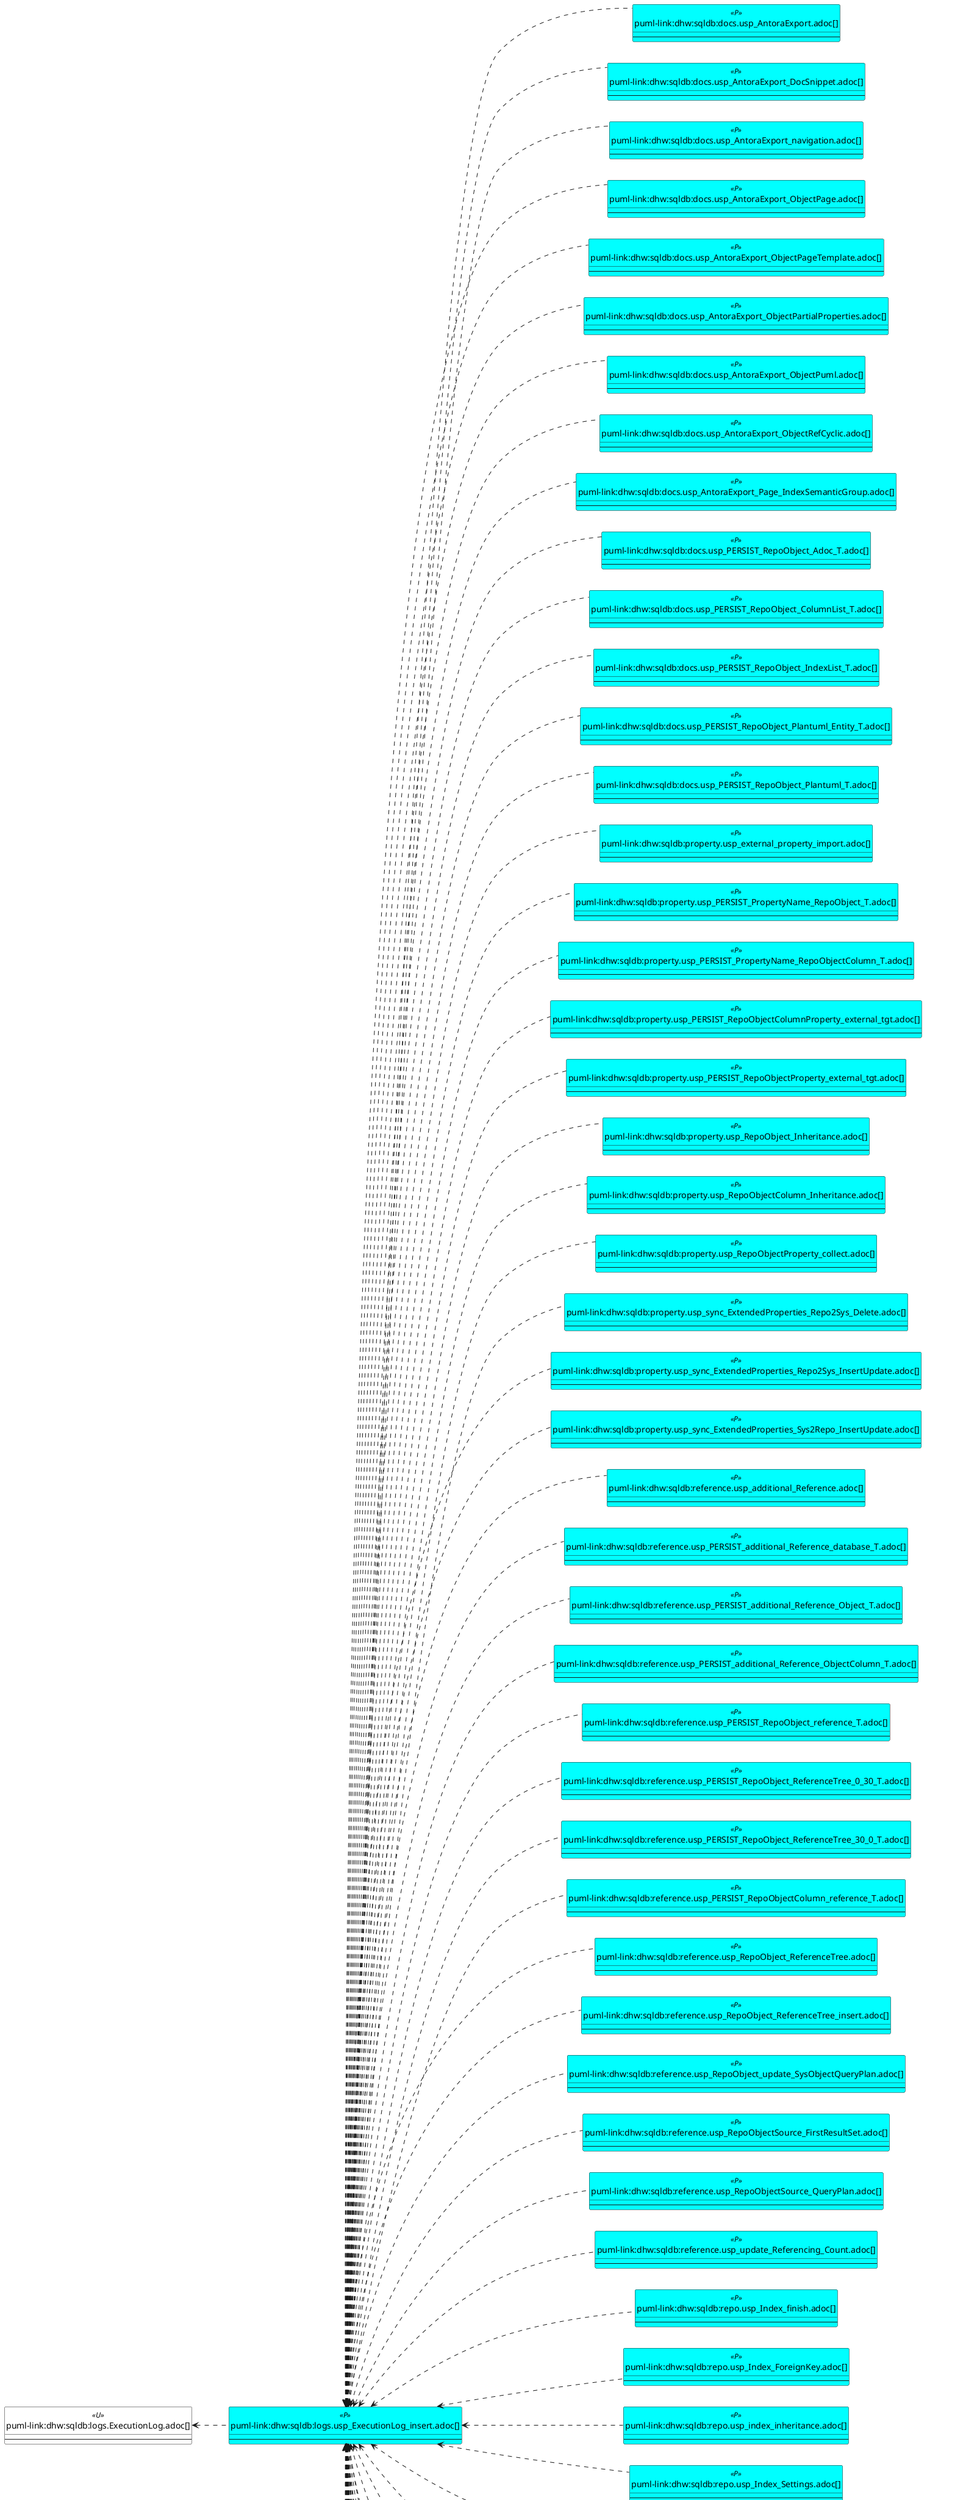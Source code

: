 @startuml
left to right direction
'top to bottom direction
hide circle
'avoide "." issues:
set namespaceSeparator none


skinparam class {
  BackgroundColor White
  BackgroundColor<<FN>> Yellow
  BackgroundColor<<FS>> Yellow
  BackgroundColor<<FT>> LightGray
  BackgroundColor<<IF>> Yellow
  BackgroundColor<<IS>> Yellow
  BackgroundColor<<P>> Aqua
  BackgroundColor<<PC>> Aqua
  BackgroundColor<<SN>> Yellow
  BackgroundColor<<SO>> SlateBlue
  BackgroundColor<<TF>> LightGray
  BackgroundColor<<TR>> Tomato
  BackgroundColor<<U>> White
  BackgroundColor<<V>> WhiteSmoke
  BackgroundColor<<X>> Aqua
  BackgroundColor<<external>> AliceBlue
}


entity "puml-link:dhw:sqldb:docs.usp_AntoraExport.adoc[]" as docs.usp_AntoraExport << P >> {
  --
}

entity "puml-link:dhw:sqldb:docs.usp_AntoraExport_DocSnippet.adoc[]" as docs.usp_AntoraExport_DocSnippet << P >> {
  --
}

entity "puml-link:dhw:sqldb:docs.usp_AntoraExport_navigation.adoc[]" as docs.usp_AntoraExport_navigation << P >> {
  --
}

entity "puml-link:dhw:sqldb:docs.usp_AntoraExport_ObjectPage.adoc[]" as docs.usp_AntoraExport_ObjectPage << P >> {
  --
}

entity "puml-link:dhw:sqldb:docs.usp_AntoraExport_ObjectPageTemplate.adoc[]" as docs.usp_AntoraExport_ObjectPageTemplate << P >> {
  --
}

entity "puml-link:dhw:sqldb:docs.usp_AntoraExport_ObjectPartialProperties.adoc[]" as docs.usp_AntoraExport_ObjectPartialProperties << P >> {
  --
}

entity "puml-link:dhw:sqldb:docs.usp_AntoraExport_ObjectPuml.adoc[]" as docs.usp_AntoraExport_ObjectPuml << P >> {
  --
}

entity "puml-link:dhw:sqldb:docs.usp_AntoraExport_ObjectRefCyclic.adoc[]" as docs.usp_AntoraExport_ObjectRefCyclic << P >> {
  --
}

entity "puml-link:dhw:sqldb:docs.usp_AntoraExport_Page_IndexSemanticGroup.adoc[]" as docs.usp_AntoraExport_Page_IndexSemanticGroup << P >> {
  --
}

entity "puml-link:dhw:sqldb:docs.usp_PERSIST_RepoObject_Adoc_T.adoc[]" as docs.usp_PERSIST_RepoObject_Adoc_T << P >> {
  --
}

entity "puml-link:dhw:sqldb:docs.usp_PERSIST_RepoObject_ColumnList_T.adoc[]" as docs.usp_PERSIST_RepoObject_ColumnList_T << P >> {
  --
}

entity "puml-link:dhw:sqldb:docs.usp_PERSIST_RepoObject_IndexList_T.adoc[]" as docs.usp_PERSIST_RepoObject_IndexList_T << P >> {
  --
}

entity "puml-link:dhw:sqldb:docs.usp_PERSIST_RepoObject_Plantuml_Entity_T.adoc[]" as docs.usp_PERSIST_RepoObject_Plantuml_Entity_T << P >> {
  --
}

entity "puml-link:dhw:sqldb:docs.usp_PERSIST_RepoObject_Plantuml_T.adoc[]" as docs.usp_PERSIST_RepoObject_Plantuml_T << P >> {
  --
}

entity "puml-link:dhw:sqldb:logs.ExecutionLog.adoc[]" as logs.ExecutionLog << U >> {
  --
}

entity "puml-link:dhw:sqldb:logs.usp_ExecutionLog_insert.adoc[]" as logs.usp_ExecutionLog_insert << P >> {
  --
}

entity "puml-link:dhw:sqldb:property.usp_external_property_import.adoc[]" as property.usp_external_property_import << P >> {
  --
}

entity "puml-link:dhw:sqldb:property.usp_PERSIST_PropertyName_RepoObject_T.adoc[]" as property.usp_PERSIST_PropertyName_RepoObject_T << P >> {
  --
}

entity "puml-link:dhw:sqldb:property.usp_PERSIST_PropertyName_RepoObjectColumn_T.adoc[]" as property.usp_PERSIST_PropertyName_RepoObjectColumn_T << P >> {
  --
}

entity "puml-link:dhw:sqldb:property.usp_PERSIST_RepoObjectColumnProperty_external_tgt.adoc[]" as property.usp_PERSIST_RepoObjectColumnProperty_external_tgt << P >> {
  --
}

entity "puml-link:dhw:sqldb:property.usp_PERSIST_RepoObjectProperty_external_tgt.adoc[]" as property.usp_PERSIST_RepoObjectProperty_external_tgt << P >> {
  --
}

entity "puml-link:dhw:sqldb:property.usp_RepoObject_Inheritance.adoc[]" as property.usp_RepoObject_Inheritance << P >> {
  --
}

entity "puml-link:dhw:sqldb:property.usp_RepoObjectColumn_Inheritance.adoc[]" as property.usp_RepoObjectColumn_Inheritance << P >> {
  --
}

entity "puml-link:dhw:sqldb:property.usp_RepoObjectProperty_collect.adoc[]" as property.usp_RepoObjectProperty_collect << P >> {
  --
}

entity "puml-link:dhw:sqldb:property.usp_sync_ExtendedProperties_Repo2Sys_Delete.adoc[]" as property.usp_sync_ExtendedProperties_Repo2Sys_Delete << P >> {
  --
}

entity "puml-link:dhw:sqldb:property.usp_sync_ExtendedProperties_Repo2Sys_InsertUpdate.adoc[]" as property.usp_sync_ExtendedProperties_Repo2Sys_InsertUpdate << P >> {
  --
}

entity "puml-link:dhw:sqldb:property.usp_sync_ExtendedProperties_Sys2Repo_InsertUpdate.adoc[]" as property.usp_sync_ExtendedProperties_Sys2Repo_InsertUpdate << P >> {
  --
}

entity "puml-link:dhw:sqldb:reference.usp_additional_Reference.adoc[]" as reference.usp_additional_Reference << P >> {
  --
}

entity "puml-link:dhw:sqldb:reference.usp_PERSIST_additional_Reference_database_T.adoc[]" as reference.usp_PERSIST_additional_Reference_database_T << P >> {
  --
}

entity "puml-link:dhw:sqldb:reference.usp_PERSIST_additional_Reference_Object_T.adoc[]" as reference.usp_PERSIST_additional_Reference_Object_T << P >> {
  --
}

entity "puml-link:dhw:sqldb:reference.usp_PERSIST_additional_Reference_ObjectColumn_T.adoc[]" as reference.usp_PERSIST_additional_Reference_ObjectColumn_T << P >> {
  --
}

entity "puml-link:dhw:sqldb:reference.usp_PERSIST_RepoObject_reference_T.adoc[]" as reference.usp_PERSIST_RepoObject_reference_T << P >> {
  --
}

entity "puml-link:dhw:sqldb:reference.usp_PERSIST_RepoObject_ReferenceTree_0_30_T.adoc[]" as reference.usp_PERSIST_RepoObject_ReferenceTree_0_30_T << P >> {
  --
}

entity "puml-link:dhw:sqldb:reference.usp_PERSIST_RepoObject_ReferenceTree_30_0_T.adoc[]" as reference.usp_PERSIST_RepoObject_ReferenceTree_30_0_T << P >> {
  --
}

entity "puml-link:dhw:sqldb:reference.usp_PERSIST_RepoObjectColumn_reference_T.adoc[]" as reference.usp_PERSIST_RepoObjectColumn_reference_T << P >> {
  --
}

entity "puml-link:dhw:sqldb:reference.usp_RepoObject_ReferenceTree.adoc[]" as reference.usp_RepoObject_ReferenceTree << P >> {
  --
}

entity "puml-link:dhw:sqldb:reference.usp_RepoObject_ReferenceTree_insert.adoc[]" as reference.usp_RepoObject_ReferenceTree_insert << P >> {
  --
}

entity "puml-link:dhw:sqldb:reference.usp_RepoObject_update_SysObjectQueryPlan.adoc[]" as reference.usp_RepoObject_update_SysObjectQueryPlan << P >> {
  --
}

entity "puml-link:dhw:sqldb:reference.usp_RepoObjectSource_FirstResultSet.adoc[]" as reference.usp_RepoObjectSource_FirstResultSet << P >> {
  --
}

entity "puml-link:dhw:sqldb:reference.usp_RepoObjectSource_QueryPlan.adoc[]" as reference.usp_RepoObjectSource_QueryPlan << P >> {
  --
}

entity "puml-link:dhw:sqldb:reference.usp_update_Referencing_Count.adoc[]" as reference.usp_update_Referencing_Count << P >> {
  --
}

entity "puml-link:dhw:sqldb:repo.usp_Index_finish.adoc[]" as repo.usp_Index_finish << P >> {
  --
}

entity "puml-link:dhw:sqldb:repo.usp_Index_ForeignKey.adoc[]" as repo.usp_Index_ForeignKey << P >> {
  --
}

entity "puml-link:dhw:sqldb:repo.usp_index_inheritance.adoc[]" as repo.usp_index_inheritance << P >> {
  --
}

entity "puml-link:dhw:sqldb:repo.usp_Index_Settings.adoc[]" as repo.usp_Index_Settings << P >> {
  --
}

entity "puml-link:dhw:sqldb:repo.usp_Index_virtual_set.adoc[]" as repo.usp_Index_virtual_set << P >> {
  --
}

entity "puml-link:dhw:sqldb:repo.usp_main.adoc[]" as repo.usp_main << P >> {
  --
}

entity "puml-link:dhw:sqldb:repo.usp_PERSIST_ForeignKey_Indexes_union_T.adoc[]" as repo.usp_PERSIST_ForeignKey_Indexes_union_T << P >> {
  --
}

entity "puml-link:dhw:sqldb:repo.usp_PERSIST_Index_ColumList_T.adoc[]" as repo.usp_PERSIST_Index_ColumList_T << P >> {
  --
}

entity "puml-link:dhw:sqldb:repo.usp_PERSIST_Index_ssas_T.adoc[]" as repo.usp_PERSIST_Index_ssas_T << P >> {
  --
}

entity "puml-link:dhw:sqldb:repo.usp_PERSIST_IndexColumn_ReferencedReferencing_HasFullColumnsInReferencing_T.adoc[]" as repo.usp_PERSIST_IndexColumn_ReferencedReferencing_HasFullColumnsInReferencing_T << P >> {
  --
}

entity "puml-link:dhw:sqldb:repo.usp_PERSIST_IndexColumn_ssas_T.adoc[]" as repo.usp_PERSIST_IndexColumn_ssas_T << P >> {
  --
}

entity "puml-link:dhw:sqldb:repo.usp_PERSIST_IndexColumn_union_T.adoc[]" as repo.usp_PERSIST_IndexColumn_union_T << P >> {
  --
}

entity "puml-link:dhw:sqldb:repo.usp_PERSIST_RepoObject_external_tgt.adoc[]" as repo.usp_PERSIST_RepoObject_external_tgt << P >> {
  --
}

entity "puml-link:dhw:sqldb:repo.usp_PERSIST_RepoObject_SSAS_tgt.adoc[]" as repo.usp_PERSIST_RepoObject_SSAS_tgt << P >> {
  --
}

entity "puml-link:dhw:sqldb:repo.usp_PERSIST_RepoObjectColumn_external_tgt.adoc[]" as repo.usp_PERSIST_RepoObjectColumn_external_tgt << P >> {
  --
}

entity "puml-link:dhw:sqldb:repo.usp_PERSIST_RepoObjectColumn_SSAS_tgt.adoc[]" as repo.usp_PERSIST_RepoObjectColumn_SSAS_tgt << P >> {
  --
}

entity "puml-link:dhw:sqldb:repo.usp_PERSIST_RepoSchema_ssas_tgt.adoc[]" as repo.usp_PERSIST_RepoSchema_ssas_tgt << P >> {
  --
}

entity "puml-link:dhw:sqldb:repo.usp_persistence_set.adoc[]" as repo.usp_persistence_set << P >> {
  --
}

entity "puml-link:dhw:sqldb:repo.usp_RepoObjectColumn_update_RepoObjectColumn_column_id.adoc[]" as repo.usp_RepoObjectColumn_update_RepoObjectColumn_column_id << P >> {
  --
}

entity "puml-link:dhw:sqldb:repo.usp_sync_guid.adoc[]" as repo.usp_sync_guid << P >> {
  --
}

entity "puml-link:dhw:sqldb:repo.usp_sync_guid_RepoObject.adoc[]" as repo.usp_sync_guid_RepoObject << P >> {
  --
}

entity "puml-link:dhw:sqldb:repo.usp_sync_guid_RepoObject_ssas.adoc[]" as repo.usp_sync_guid_RepoObject_ssas << P >> {
  --
}

entity "puml-link:dhw:sqldb:repo.usp_sync_guid_RepoObjectColumn.adoc[]" as repo.usp_sync_guid_RepoObjectColumn << P >> {
  --
}

entity "puml-link:dhw:sqldb:repo.usp_sync_guid_RepoObjectColumn_ssas.adoc[]" as repo.usp_sync_guid_RepoObjectColumn_ssas << P >> {
  --
}

entity "puml-link:dhw:sqldb:repo.usp_sync_guid_RepoSchema.adoc[]" as repo.usp_sync_guid_RepoSchema << P >> {
  --
}

entity "puml-link:dhw:sqldb:repo.usp_sync_guid_RepoSchema_ssas.adoc[]" as repo.usp_sync_guid_RepoSchema_ssas << P >> {
  --
}

entity "puml-link:dhw:sqldb:repo.usp_sync_guid_ssas.adoc[]" as repo.usp_sync_guid_ssas << P >> {
  --
}

entity "puml-link:dhw:sqldb:repo.usp_update_Referencing_Count.adoc[]" as repo.usp_update_Referencing_Count << P >> {
  --
}

entity "puml-link:dhw:sqldb:sqlparse.usp_PERSIST_RepoObject_SqlModules_41_from_T.adoc[]" as sqlparse.usp_PERSIST_RepoObject_SqlModules_41_from_T << P >> {
  --
}

entity "puml-link:dhw:sqldb:sqlparse.usp_PERSIST_RepoObject_SqlModules_61_SelectIdentifier_Union_T.adoc[]" as sqlparse.usp_PERSIST_RepoObject_SqlModules_61_SelectIdentifier_Union_T << P >> {
  --
}

entity "puml-link:dhw:sqldb:sqlparse.usp_sqlparse.adoc[]" as sqlparse.usp_sqlparse << P >> {
  --
}

entity "puml-link:dhw:sqldb:ssas.usp_PERSIST_model_json_31_tables_T.adoc[]" as ssas.usp_PERSIST_model_json_31_tables_T << P >> {
  --
}

entity "puml-link:dhw:sqldb:ssas.usp_PERSIST_model_json_311_tables_columns_T.adoc[]" as ssas.usp_PERSIST_model_json_311_tables_columns_T << P >> {
  --
}

entity "puml-link:dhw:sqldb:ssas.usp_PERSIST_model_json_312_tables_measures_T.adoc[]" as ssas.usp_PERSIST_model_json_312_tables_measures_T << P >> {
  --
}

entity "puml-link:dhw:sqldb:ssas.usp_PERSIST_model_json_32_relationships_T.adoc[]" as ssas.usp_PERSIST_model_json_32_relationships_T << P >> {
  --
}

entity "puml-link:dhw:sqldb:ssas.usp_PERSIST_TMSCHEMA_COLUMNS_T.adoc[]" as ssas.usp_PERSIST_TMSCHEMA_COLUMNS_T << P >> {
  --
}

entity "puml-link:dhw:sqldb:ssas.usp_PERSIST_TMSCHEMA_RELATIONSHIPS_T.adoc[]" as ssas.usp_PERSIST_TMSCHEMA_RELATIONSHIPS_T << P >> {
  --
}

entity "puml-link:dhw:sqldb:ssas.usp_PERSIST_TMSCHEMA_TABLES_T.adoc[]" as ssas.usp_PERSIST_TMSCHEMA_TABLES_T << P >> {
  --
}

entity "puml-link:dhw:sqldb:uspgenerator.usp_GeneratorUsp_insert_update_persistence.adoc[]" as uspgenerator.usp_GeneratorUsp_insert_update_persistence << P >> {
  --
}

entity "puml-link:dhw:sqldb:workflow.usp_PERSIST_ProcedureDependency_input_PersistenceDependency.adoc[]" as workflow.usp_PERSIST_ProcedureDependency_input_PersistenceDependency << P >> {
  --
}

entity "puml-link:dhw:sqldb:workflow.usp_PERSIST_Workflow_ProcedureDependency_T.adoc[]" as workflow.usp_PERSIST_Workflow_ProcedureDependency_T << P >> {
  --
}

entity "puml-link:dhw:sqldb:workflow.usp_PERSIST_Workflow_ProcedureDependency_T_bidirectional_T.adoc[]" as workflow.usp_PERSIST_Workflow_ProcedureDependency_T_bidirectional_T << P >> {
  --
}

entity "puml-link:dhw:sqldb:workflow.usp_PERSIST_WorkflowStep.adoc[]" as workflow.usp_PERSIST_WorkflowStep << P >> {
  --
}

entity "puml-link:dhw:sqldb:workflow.usp_workflow.adoc[]" as workflow.usp_workflow << P >> {
  --
}

logs.ExecutionLog <.. logs.usp_ExecutionLog_insert
logs.usp_ExecutionLog_insert <.. reference.usp_RepoObjectSource_QueryPlan
logs.usp_ExecutionLog_insert <.. reference.usp_update_Referencing_Count
logs.usp_ExecutionLog_insert <.. reference.usp_RepoObjectSource_FirstResultSet
logs.usp_ExecutionLog_insert <.. repo.usp_Index_Settings
logs.usp_ExecutionLog_insert <.. repo.usp_RepoObjectColumn_update_RepoObjectColumn_column_id
logs.usp_ExecutionLog_insert <.. reference.usp_RepoObject_update_SysObjectQueryPlan
logs.usp_ExecutionLog_insert <.. repo.usp_index_inheritance
logs.usp_ExecutionLog_insert <.. repo.usp_Index_virtual_set
logs.usp_ExecutionLog_insert <.. uspgenerator.usp_GeneratorUsp_insert_update_persistence
logs.usp_ExecutionLog_insert <.. repo.usp_sync_guid_RepoObject
logs.usp_ExecutionLog_insert <.. repo.usp_sync_guid_RepoObjectColumn
logs.usp_ExecutionLog_insert <.. repo.usp_sync_guid
logs.usp_ExecutionLog_insert <.. repo.usp_persistence_set
logs.usp_ExecutionLog_insert <.. repo.usp_main
logs.usp_ExecutionLog_insert <.. repo.usp_PERSIST_IndexColumn_ReferencedReferencing_HasFullColumnsInReferencing_T
logs.usp_ExecutionLog_insert <.. property.usp_sync_ExtendedProperties_Sys2Repo_InsertUpdate
logs.usp_ExecutionLog_insert <.. property.usp_sync_ExtendedProperties_Repo2Sys_InsertUpdate
logs.usp_ExecutionLog_insert <.. property.usp_sync_ExtendedProperties_Repo2Sys_Delete
logs.usp_ExecutionLog_insert <.. property.usp_RepoObjectColumn_Inheritance
logs.usp_ExecutionLog_insert <.. property.usp_RepoObject_Inheritance
logs.usp_ExecutionLog_insert <.. repo.usp_Index_finish
logs.usp_ExecutionLog_insert <.. repo.usp_Index_ForeignKey
logs.usp_ExecutionLog_insert <.. docs.usp_AntoraExport_ObjectPartialProperties
logs.usp_ExecutionLog_insert <.. docs.usp_AntoraExport_ObjectPage
logs.usp_ExecutionLog_insert <.. docs.usp_PERSIST_RepoObject_Adoc_T
logs.usp_ExecutionLog_insert <.. docs.usp_AntoraExport_navigation
logs.usp_ExecutionLog_insert <.. docs.usp_AntoraExport_ObjectPageTemplate
logs.usp_ExecutionLog_insert <.. docs.usp_PERSIST_RepoObject_Plantuml_Entity_T
logs.usp_ExecutionLog_insert <.. docs.usp_AntoraExport_ObjectPuml
logs.usp_ExecutionLog_insert <.. docs.usp_AntoraExport_Page_IndexSemanticGroup
logs.usp_ExecutionLog_insert <.. docs.usp_AntoraExport
logs.usp_ExecutionLog_insert <.. docs.usp_PERSIST_RepoObject_IndexList_T
logs.usp_ExecutionLog_insert <.. property.usp_RepoObjectProperty_collect
logs.usp_ExecutionLog_insert <.. repo.usp_PERSIST_ForeignKey_Indexes_union_T
logs.usp_ExecutionLog_insert <.. docs.usp_PERSIST_RepoObject_Plantuml_T
logs.usp_ExecutionLog_insert <.. sqlparse.usp_PERSIST_RepoObject_SqlModules_41_from_T
logs.usp_ExecutionLog_insert <.. sqlparse.usp_PERSIST_RepoObject_SqlModules_61_SelectIdentifier_Union_T
logs.usp_ExecutionLog_insert <.. repo.usp_update_Referencing_Count
logs.usp_ExecutionLog_insert <.. docs.usp_AntoraExport_DocSnippet
logs.usp_ExecutionLog_insert <.. repo.usp_sync_guid_RepoSchema
logs.usp_ExecutionLog_insert <.. reference.usp_PERSIST_RepoObject_reference_T
logs.usp_ExecutionLog_insert <.. reference.usp_PERSIST_RepoObjectColumn_reference_T
logs.usp_ExecutionLog_insert <.. reference.usp_PERSIST_RepoObject_ReferenceTree_0_30_T
logs.usp_ExecutionLog_insert <.. reference.usp_PERSIST_RepoObject_ReferenceTree_30_0_T
logs.usp_ExecutionLog_insert <.. workflow.usp_workflow
logs.usp_ExecutionLog_insert <.. workflow.usp_PERSIST_ProcedureDependency_input_PersistenceDependency
logs.usp_ExecutionLog_insert <.. workflow.usp_PERSIST_WorkflowStep
logs.usp_ExecutionLog_insert <.. sqlparse.usp_sqlparse
logs.usp_ExecutionLog_insert <.. reference.usp_RepoObject_ReferenceTree
logs.usp_ExecutionLog_insert <.. workflow.usp_PERSIST_Workflow_ProcedureDependency_T
logs.usp_ExecutionLog_insert <.. docs.usp_AntoraExport_ObjectRefCyclic
logs.usp_ExecutionLog_insert <.. workflow.usp_PERSIST_Workflow_ProcedureDependency_T_bidirectional_T
logs.usp_ExecutionLog_insert <.. ssas.usp_PERSIST_TMSCHEMA_COLUMNS_T
logs.usp_ExecutionLog_insert <.. ssas.usp_PERSIST_TMSCHEMA_TABLES_T
logs.usp_ExecutionLog_insert <.. repo.usp_PERSIST_RepoObject_SSAS_tgt
logs.usp_ExecutionLog_insert <.. repo.usp_PERSIST_RepoObjectColumn_SSAS_tgt
logs.usp_ExecutionLog_insert <.. repo.usp_PERSIST_RepoSchema_ssas_tgt
logs.usp_ExecutionLog_insert <.. repo.usp_sync_guid_ssas
logs.usp_ExecutionLog_insert <.. repo.usp_sync_guid_RepoSchema_ssas
logs.usp_ExecutionLog_insert <.. repo.usp_sync_guid_RepoObject_ssas
logs.usp_ExecutionLog_insert <.. repo.usp_sync_guid_RepoObjectColumn_ssas
logs.usp_ExecutionLog_insert <.. repo.usp_PERSIST_IndexColumn_ssas_T
logs.usp_ExecutionLog_insert <.. repo.usp_PERSIST_Index_ssas_T
logs.usp_ExecutionLog_insert <.. ssas.usp_PERSIST_TMSCHEMA_RELATIONSHIPS_T
logs.usp_ExecutionLog_insert <.. ssas.usp_PERSIST_model_json_31_tables_T
logs.usp_ExecutionLog_insert <.. ssas.usp_PERSIST_model_json_311_tables_columns_T
logs.usp_ExecutionLog_insert <.. ssas.usp_PERSIST_model_json_32_relationships_T
logs.usp_ExecutionLog_insert <.. reference.usp_RepoObject_ReferenceTree_insert
logs.usp_ExecutionLog_insert <.. docs.usp_PERSIST_RepoObject_ColumnList_T
logs.usp_ExecutionLog_insert <.. ssas.usp_PERSIST_model_json_312_tables_measures_T
logs.usp_ExecutionLog_insert <.. repo.usp_PERSIST_Index_ColumList_T
logs.usp_ExecutionLog_insert <.. repo.usp_PERSIST_IndexColumn_union_T
logs.usp_ExecutionLog_insert <.. property.usp_PERSIST_PropertyName_RepoObject_T
logs.usp_ExecutionLog_insert <.. property.usp_PERSIST_PropertyName_RepoObjectColumn_T
logs.usp_ExecutionLog_insert <.. reference.usp_PERSIST_additional_Reference_database_T
logs.usp_ExecutionLog_insert <.. reference.usp_PERSIST_additional_Reference_Object_T
logs.usp_ExecutionLog_insert <.. reference.usp_PERSIST_additional_Reference_ObjectColumn_T
logs.usp_ExecutionLog_insert <.. repo.usp_PERSIST_RepoObject_external_tgt
logs.usp_ExecutionLog_insert <.. reference.usp_additional_Reference
logs.usp_ExecutionLog_insert <.. repo.usp_PERSIST_RepoObjectColumn_external_tgt
logs.usp_ExecutionLog_insert <.. property.usp_PERSIST_RepoObjectColumnProperty_external_tgt
logs.usp_ExecutionLog_insert <.. property.usp_PERSIST_RepoObjectProperty_external_tgt
logs.usp_ExecutionLog_insert <.. property.usp_external_property_import
@enduml

